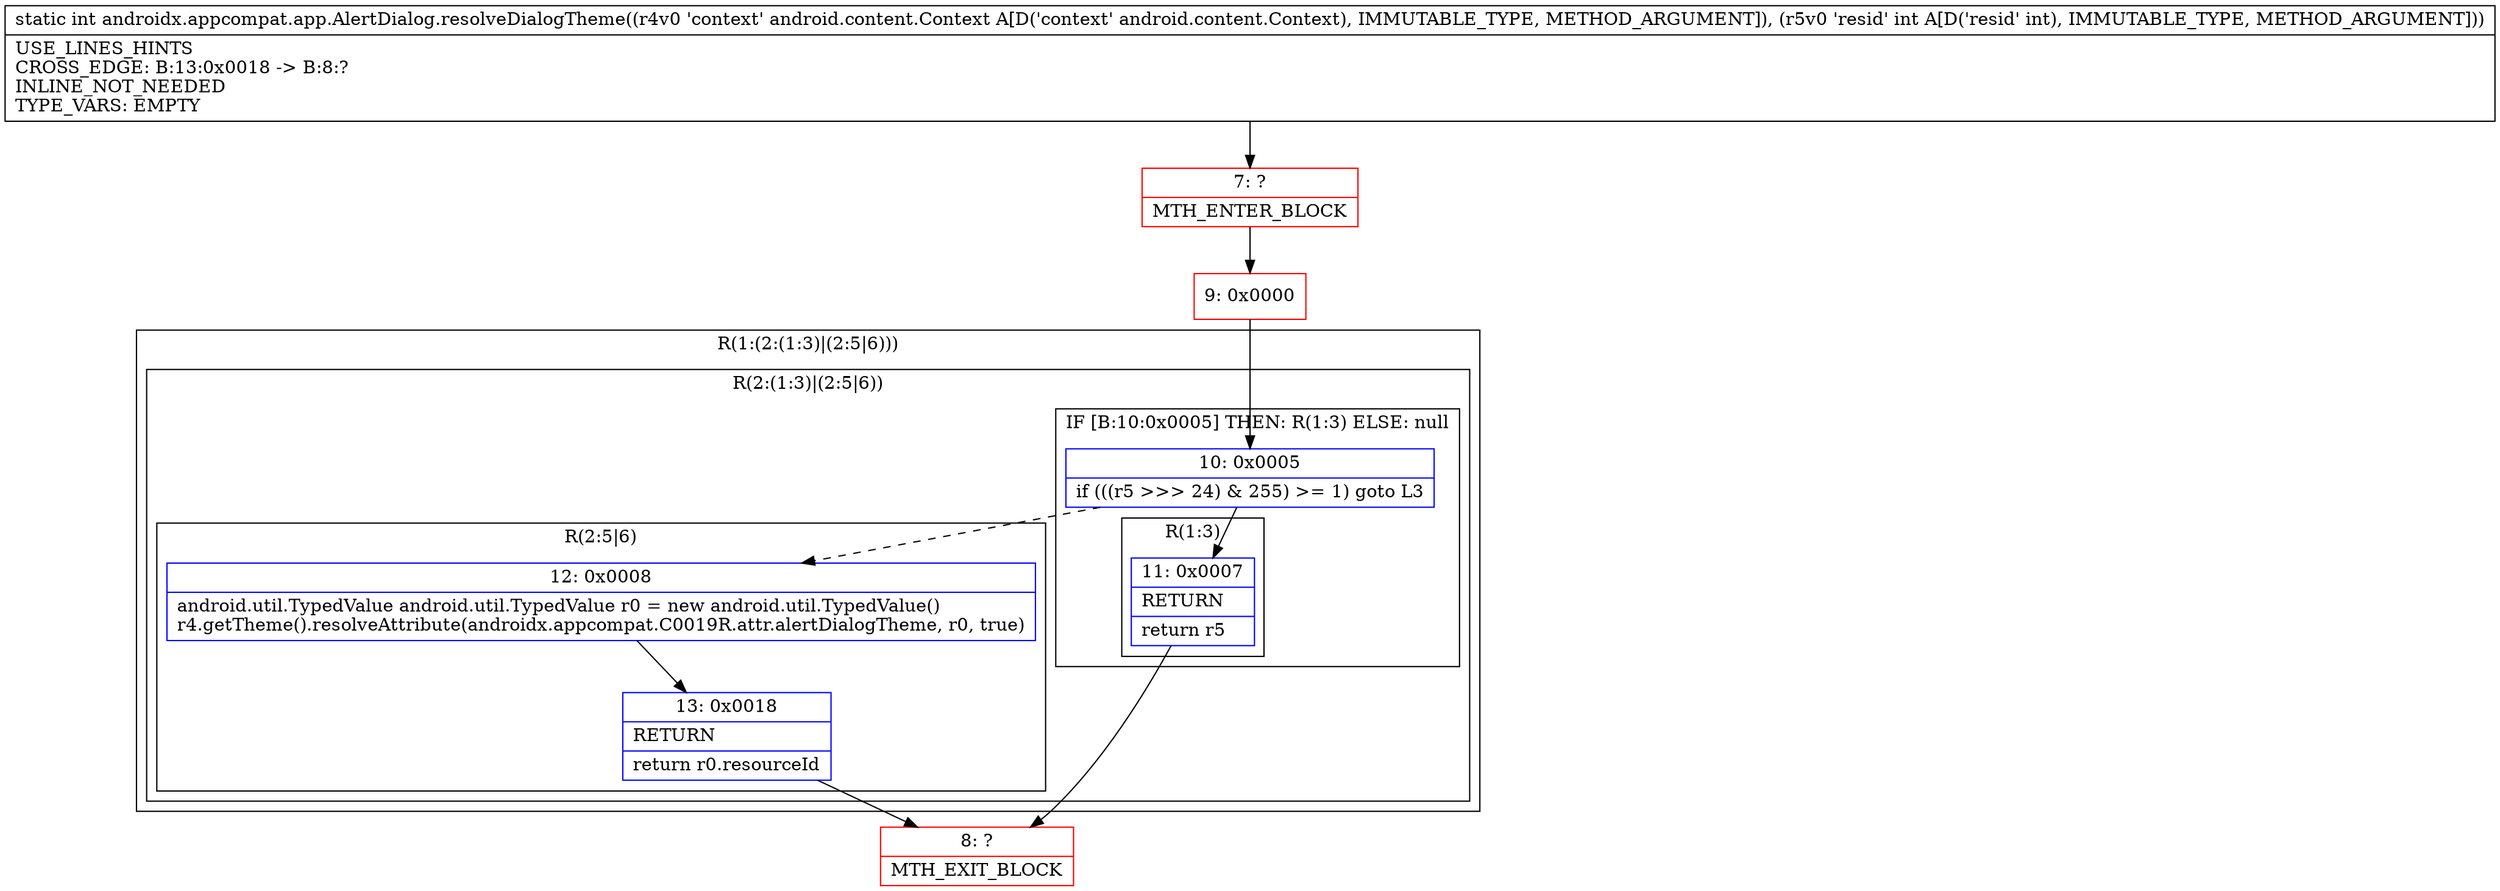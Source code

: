 digraph "CFG forandroidx.appcompat.app.AlertDialog.resolveDialogTheme(Landroid\/content\/Context;I)I" {
subgraph cluster_Region_1595792415 {
label = "R(1:(2:(1:3)|(2:5|6)))";
node [shape=record,color=blue];
subgraph cluster_Region_618950163 {
label = "R(2:(1:3)|(2:5|6))";
node [shape=record,color=blue];
subgraph cluster_IfRegion_242217259 {
label = "IF [B:10:0x0005] THEN: R(1:3) ELSE: null";
node [shape=record,color=blue];
Node_10 [shape=record,label="{10\:\ 0x0005|if (((r5 \>\>\> 24) & 255) \>= 1) goto L3\l}"];
subgraph cluster_Region_428823040 {
label = "R(1:3)";
node [shape=record,color=blue];
Node_11 [shape=record,label="{11\:\ 0x0007|RETURN\l|return r5\l}"];
}
}
subgraph cluster_Region_1617506187 {
label = "R(2:5|6)";
node [shape=record,color=blue];
Node_12 [shape=record,label="{12\:\ 0x0008|android.util.TypedValue android.util.TypedValue r0 = new android.util.TypedValue()\lr4.getTheme().resolveAttribute(androidx.appcompat.C0019R.attr.alertDialogTheme, r0, true)\l}"];
Node_13 [shape=record,label="{13\:\ 0x0018|RETURN\l|return r0.resourceId\l}"];
}
}
}
Node_7 [shape=record,color=red,label="{7\:\ ?|MTH_ENTER_BLOCK\l}"];
Node_9 [shape=record,color=red,label="{9\:\ 0x0000}"];
Node_8 [shape=record,color=red,label="{8\:\ ?|MTH_EXIT_BLOCK\l}"];
MethodNode[shape=record,label="{static int androidx.appcompat.app.AlertDialog.resolveDialogTheme((r4v0 'context' android.content.Context A[D('context' android.content.Context), IMMUTABLE_TYPE, METHOD_ARGUMENT]), (r5v0 'resid' int A[D('resid' int), IMMUTABLE_TYPE, METHOD_ARGUMENT]))  | USE_LINES_HINTS\lCROSS_EDGE: B:13:0x0018 \-\> B:8:?\lINLINE_NOT_NEEDED\lTYPE_VARS: EMPTY\l}"];
MethodNode -> Node_7;Node_10 -> Node_11;
Node_10 -> Node_12[style=dashed];
Node_11 -> Node_8;
Node_12 -> Node_13;
Node_13 -> Node_8;
Node_7 -> Node_9;
Node_9 -> Node_10;
}

